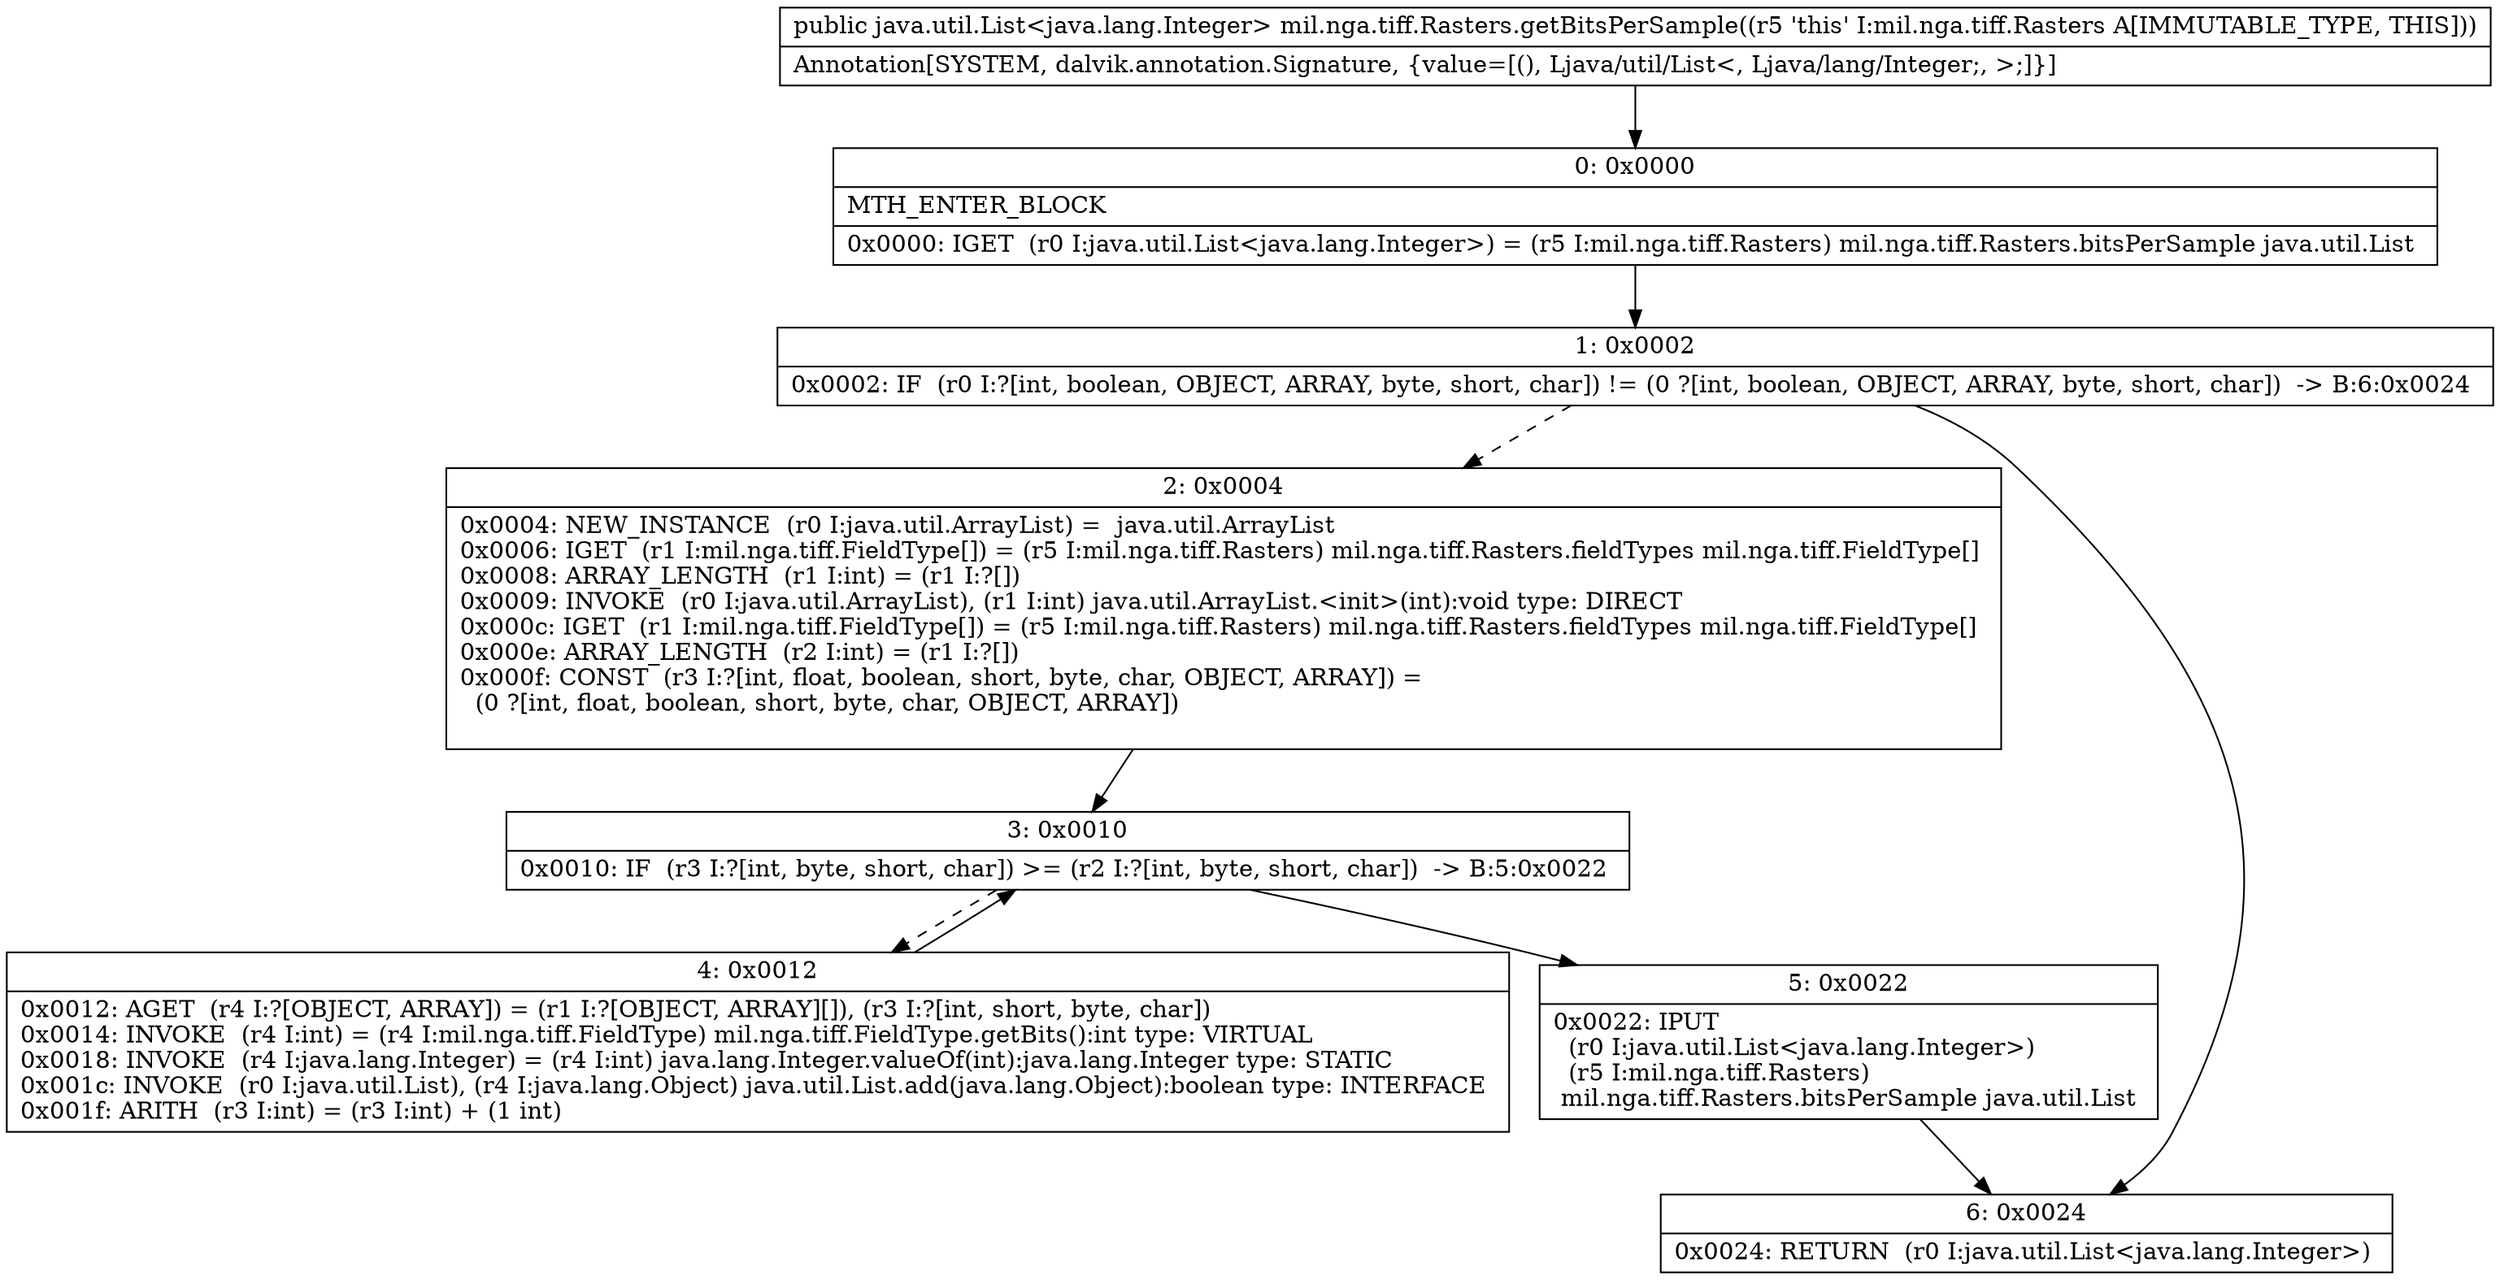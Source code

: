 digraph "CFG formil.nga.tiff.Rasters.getBitsPerSample()Ljava\/util\/List;" {
Node_0 [shape=record,label="{0\:\ 0x0000|MTH_ENTER_BLOCK\l|0x0000: IGET  (r0 I:java.util.List\<java.lang.Integer\>) = (r5 I:mil.nga.tiff.Rasters) mil.nga.tiff.Rasters.bitsPerSample java.util.List \l}"];
Node_1 [shape=record,label="{1\:\ 0x0002|0x0002: IF  (r0 I:?[int, boolean, OBJECT, ARRAY, byte, short, char]) != (0 ?[int, boolean, OBJECT, ARRAY, byte, short, char])  \-\> B:6:0x0024 \l}"];
Node_2 [shape=record,label="{2\:\ 0x0004|0x0004: NEW_INSTANCE  (r0 I:java.util.ArrayList) =  java.util.ArrayList \l0x0006: IGET  (r1 I:mil.nga.tiff.FieldType[]) = (r5 I:mil.nga.tiff.Rasters) mil.nga.tiff.Rasters.fieldTypes mil.nga.tiff.FieldType[] \l0x0008: ARRAY_LENGTH  (r1 I:int) = (r1 I:?[]) \l0x0009: INVOKE  (r0 I:java.util.ArrayList), (r1 I:int) java.util.ArrayList.\<init\>(int):void type: DIRECT \l0x000c: IGET  (r1 I:mil.nga.tiff.FieldType[]) = (r5 I:mil.nga.tiff.Rasters) mil.nga.tiff.Rasters.fieldTypes mil.nga.tiff.FieldType[] \l0x000e: ARRAY_LENGTH  (r2 I:int) = (r1 I:?[]) \l0x000f: CONST  (r3 I:?[int, float, boolean, short, byte, char, OBJECT, ARRAY]) = \l  (0 ?[int, float, boolean, short, byte, char, OBJECT, ARRAY])\l \l}"];
Node_3 [shape=record,label="{3\:\ 0x0010|0x0010: IF  (r3 I:?[int, byte, short, char]) \>= (r2 I:?[int, byte, short, char])  \-\> B:5:0x0022 \l}"];
Node_4 [shape=record,label="{4\:\ 0x0012|0x0012: AGET  (r4 I:?[OBJECT, ARRAY]) = (r1 I:?[OBJECT, ARRAY][]), (r3 I:?[int, short, byte, char]) \l0x0014: INVOKE  (r4 I:int) = (r4 I:mil.nga.tiff.FieldType) mil.nga.tiff.FieldType.getBits():int type: VIRTUAL \l0x0018: INVOKE  (r4 I:java.lang.Integer) = (r4 I:int) java.lang.Integer.valueOf(int):java.lang.Integer type: STATIC \l0x001c: INVOKE  (r0 I:java.util.List), (r4 I:java.lang.Object) java.util.List.add(java.lang.Object):boolean type: INTERFACE \l0x001f: ARITH  (r3 I:int) = (r3 I:int) + (1 int) \l}"];
Node_5 [shape=record,label="{5\:\ 0x0022|0x0022: IPUT  \l  (r0 I:java.util.List\<java.lang.Integer\>)\l  (r5 I:mil.nga.tiff.Rasters)\l mil.nga.tiff.Rasters.bitsPerSample java.util.List \l}"];
Node_6 [shape=record,label="{6\:\ 0x0024|0x0024: RETURN  (r0 I:java.util.List\<java.lang.Integer\>) \l}"];
MethodNode[shape=record,label="{public java.util.List\<java.lang.Integer\> mil.nga.tiff.Rasters.getBitsPerSample((r5 'this' I:mil.nga.tiff.Rasters A[IMMUTABLE_TYPE, THIS]))  | Annotation[SYSTEM, dalvik.annotation.Signature, \{value=[(), Ljava\/util\/List\<, Ljava\/lang\/Integer;, \>;]\}]\l}"];
MethodNode -> Node_0;
Node_0 -> Node_1;
Node_1 -> Node_2[style=dashed];
Node_1 -> Node_6;
Node_2 -> Node_3;
Node_3 -> Node_4[style=dashed];
Node_3 -> Node_5;
Node_4 -> Node_3;
Node_5 -> Node_6;
}

